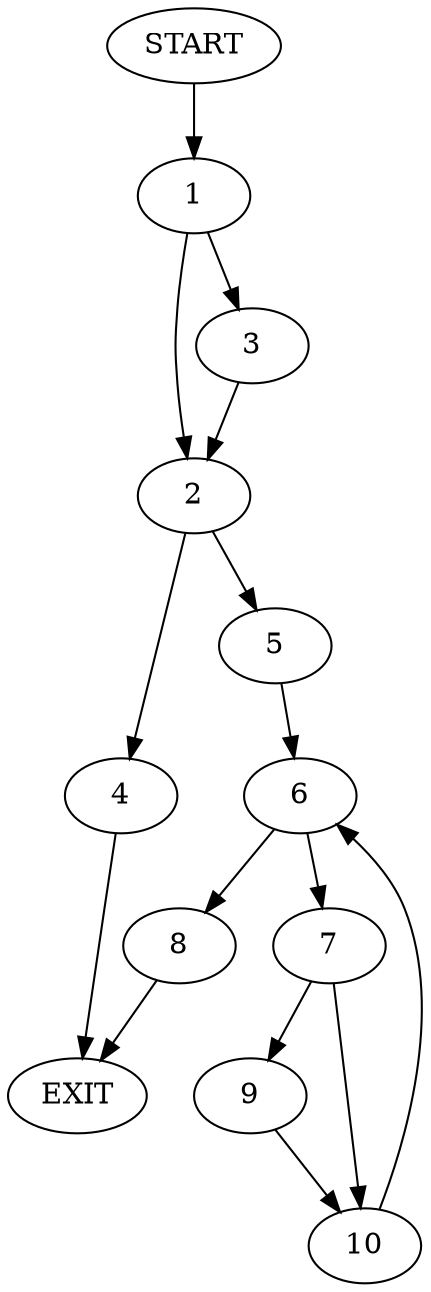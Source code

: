 digraph {
0 [label="START"]
11 [label="EXIT"]
0 -> 1
1 -> 2
1 -> 3
2 -> 4
2 -> 5
3 -> 2
4 -> 11
5 -> 6
6 -> 7
6 -> 8
8 -> 11
7 -> 9
7 -> 10
9 -> 10
10 -> 6
}

